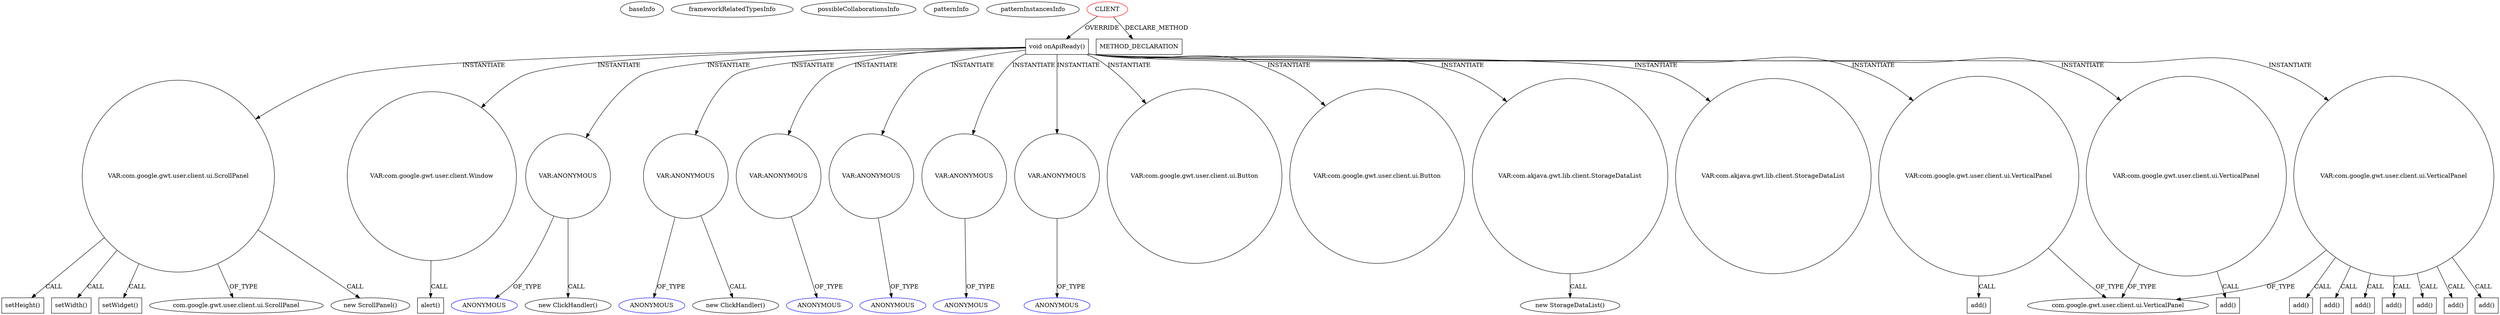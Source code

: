 digraph {
baseInfo[graphId=1624,category="pattern",isAnonymous=false,possibleRelation=false]
frameworkRelatedTypesInfo[]
possibleCollaborationsInfo[]
patternInfo[frequency=2.0,patternRootClient=0]
patternInstancesInfo[0="akjava-GWT-Hangouts~/akjava-GWT-Hangouts/GWT-Hangouts-master/apps/sound-player/src/com/akjava/gwt/hangout/soundplayer/client/HangoutSoundPlayer.java~HangoutSoundPlayer~561",1="akjava-GWT-Hangouts~/akjava-GWT-Hangouts/GWT-Hangouts-master/apps/easyoverlay/src/com/akjava/gwt/hangout/easyoverlay/client/EasyOverlay.java~EasyOverlay~492"]
257[label="new ScrollPanel()",vertexType="CONSTRUCTOR_CALL",isFrameworkType=false]
258[label="VAR:com.google.gwt.user.client.ui.ScrollPanel",vertexType="VARIABLE_EXPRESION",isFrameworkType=false,shape=circle]
261[label="setHeight()",vertexType="INSIDE_CALL",isFrameworkType=false,shape=box]
263[label="setWidth()",vertexType="INSIDE_CALL",isFrameworkType=false,shape=box]
273[label="setWidget()",vertexType="INSIDE_CALL",isFrameworkType=false,shape=box]
55[label="com.google.gwt.user.client.ui.ScrollPanel",vertexType="FRAMEWORK_CLASS_TYPE",isFrameworkType=false]
10[label="void onApiReady()",vertexType="OVERRIDING_METHOD_DECLARATION",isFrameworkType=false,shape=box]
0[label="CLIENT",vertexType="ROOT_CLIENT_CLASS_DECLARATION",isFrameworkType=false,color=red]
206[label="VAR:com.google.gwt.user.client.Window",vertexType="VARIABLE_EXPRESION",isFrameworkType=false,shape=circle]
201[label="VAR:ANONYMOUS",vertexType="VARIABLE_EXPRESION",isFrameworkType=false,shape=circle]
200[label="new ClickHandler()",vertexType="CONSTRUCTOR_CALL",isFrameworkType=false]
246[label="VAR:ANONYMOUS",vertexType="VARIABLE_EXPRESION",isFrameworkType=false,shape=circle]
245[label="new ClickHandler()",vertexType="CONSTRUCTOR_CALL",isFrameworkType=false]
38[label="VAR:ANONYMOUS",vertexType="VARIABLE_EXPRESION",isFrameworkType=false,shape=circle]
105[label="VAR:ANONYMOUS",vertexType="VARIABLE_EXPRESION",isFrameworkType=false,shape=circle]
121[label="VAR:ANONYMOUS",vertexType="VARIABLE_EXPRESION",isFrameworkType=false,shape=circle]
316[label="VAR:ANONYMOUS",vertexType="VARIABLE_EXPRESION",isFrameworkType=false,shape=circle]
239[label="VAR:com.google.gwt.user.client.ui.Button",vertexType="VARIABLE_EXPRESION",isFrameworkType=false,shape=circle]
194[label="VAR:com.google.gwt.user.client.ui.Button",vertexType="VARIABLE_EXPRESION",isFrameworkType=false,shape=circle]
207[label="alert()",vertexType="INSIDE_CALL",isFrameworkType=false,shape=box]
351[label="METHOD_DECLARATION",vertexType="CLIENT_METHOD_DECLARATION",isFrameworkType=false,shape=box]
106[label="ANONYMOUS",vertexType="REFERENCE_ANONYMOUS_DECLARATION",isFrameworkType=false,color=blue]
39[label="ANONYMOUS",vertexType="REFERENCE_ANONYMOUS_DECLARATION",isFrameworkType=false,color=blue]
317[label="ANONYMOUS",vertexType="REFERENCE_ANONYMOUS_DECLARATION",isFrameworkType=false,color=blue]
202[label="ANONYMOUS",vertexType="REFERENCE_ANONYMOUS_DECLARATION",isFrameworkType=false,color=blue]
122[label="ANONYMOUS",vertexType="REFERENCE_ANONYMOUS_DECLARATION",isFrameworkType=false,color=blue]
247[label="ANONYMOUS",vertexType="REFERENCE_ANONYMOUS_DECLARATION",isFrameworkType=false,color=blue]
12[label="VAR:com.akjava.gwt.lib.client.StorageDataList",vertexType="VARIABLE_EXPRESION",isFrameworkType=false,shape=circle]
11[label="new StorageDataList()",vertexType="CONSTRUCTOR_CALL",isFrameworkType=false]
219[label="VAR:com.akjava.gwt.lib.client.StorageDataList",vertexType="VARIABLE_EXPRESION",isFrameworkType=false,shape=circle]
73[label="VAR:com.google.gwt.user.client.ui.VerticalPanel",vertexType="VARIABLE_EXPRESION",isFrameworkType=false,shape=circle]
3[label="com.google.gwt.user.client.ui.VerticalPanel",vertexType="FRAMEWORK_CLASS_TYPE",isFrameworkType=false]
170[label="add()",vertexType="INSIDE_CALL",isFrameworkType=false,shape=box]
192[label="add()",vertexType="INSIDE_CALL",isFrameworkType=false,shape=box]
98[label="add()",vertexType="INSIDE_CALL",isFrameworkType=false,shape=box]
141[label="add()",vertexType="INSIDE_CALL",isFrameworkType=false,shape=box]
151[label="add()",vertexType="INSIDE_CALL",isFrameworkType=false,shape=box]
265[label="add()",vertexType="INSIDE_CALL",isFrameworkType=false,shape=box]
83[label="add()",vertexType="INSIDE_CALL",isFrameworkType=false,shape=box]
49[label="VAR:com.google.gwt.user.client.ui.VerticalPanel",vertexType="VARIABLE_EXPRESION",isFrameworkType=false,shape=circle]
61[label="add()",vertexType="INSIDE_CALL",isFrameworkType=false,shape=box]
275[label="VAR:com.google.gwt.user.client.ui.VerticalPanel",vertexType="VARIABLE_EXPRESION",isFrameworkType=false,shape=circle]
291[label="add()",vertexType="INSIDE_CALL",isFrameworkType=false,shape=box]
38->39[label="OF_TYPE"]
105->106[label="OF_TYPE"]
0->351[label="DECLARE_METHOD"]
10->258[label="INSTANTIATE"]
73->265[label="CALL"]
10->12[label="INSTANTIATE"]
121->122[label="OF_TYPE"]
275->291[label="CALL"]
10->246[label="INSTANTIATE"]
10->73[label="INSTANTIATE"]
246->247[label="OF_TYPE"]
201->200[label="CALL"]
275->3[label="OF_TYPE"]
73->98[label="CALL"]
10->38[label="INSTANTIATE"]
206->207[label="CALL"]
258->261[label="CALL"]
10->275[label="INSTANTIATE"]
10->121[label="INSTANTIATE"]
10->194[label="INSTANTIATE"]
10->316[label="INSTANTIATE"]
316->317[label="OF_TYPE"]
73->192[label="CALL"]
10->105[label="INSTANTIATE"]
49->61[label="CALL"]
201->202[label="OF_TYPE"]
73->83[label="CALL"]
73->141[label="CALL"]
10->239[label="INSTANTIATE"]
10->49[label="INSTANTIATE"]
10->201[label="INSTANTIATE"]
73->151[label="CALL"]
258->257[label="CALL"]
12->11[label="CALL"]
258->263[label="CALL"]
73->170[label="CALL"]
258->55[label="OF_TYPE"]
10->206[label="INSTANTIATE"]
49->3[label="OF_TYPE"]
0->10[label="OVERRIDE"]
10->219[label="INSTANTIATE"]
246->245[label="CALL"]
258->273[label="CALL"]
73->3[label="OF_TYPE"]
}

